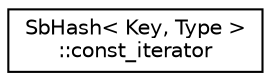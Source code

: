 digraph "Graphical Class Hierarchy"
{
 // LATEX_PDF_SIZE
  edge [fontname="Helvetica",fontsize="10",labelfontname="Helvetica",labelfontsize="10"];
  node [fontname="Helvetica",fontsize="10",shape=record];
  rankdir="LR";
  Node0 [label="SbHash\< Key, Type \>\l::const_iterator",height=0.2,width=0.4,color="black", fillcolor="white", style="filled",URL="$classSbHash_1_1const__iterator.html",tooltip=" "];
}
